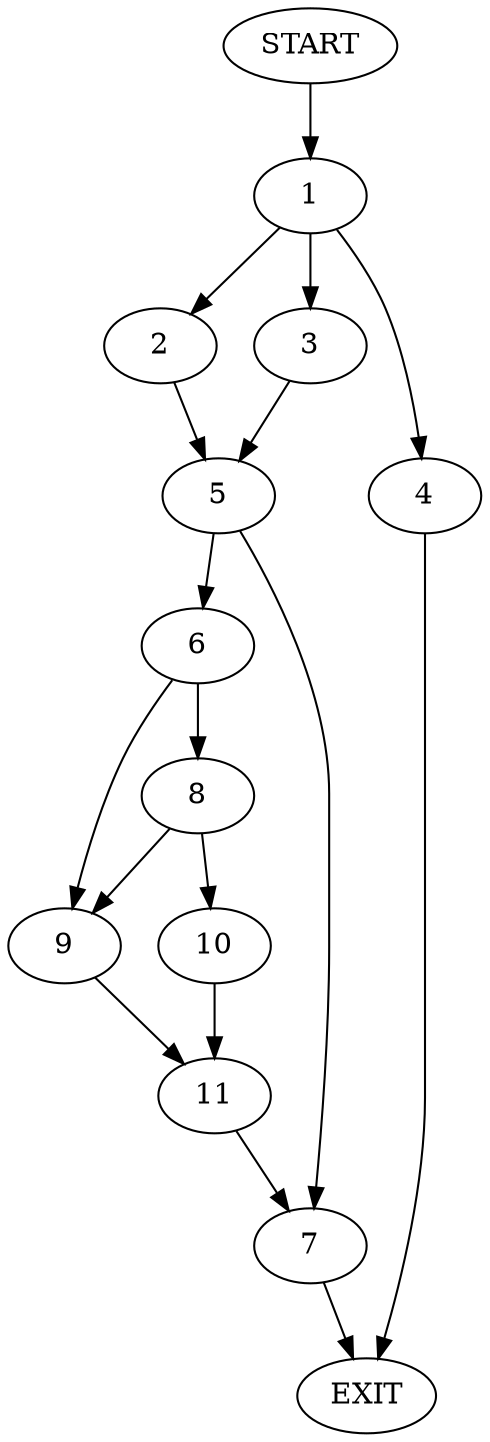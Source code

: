 digraph {
0 [label="START"];
1;
2;
3;
4;
5;
6;
7;
8;
9;
10;
11;
12 [label="EXIT"];
0 -> 1;
1 -> 2;
1 -> 3;
1 -> 4;
3 -> 5;
4 -> 12;
2 -> 5;
5 -> 6;
5 -> 7;
6 -> 8;
6 -> 9;
7 -> 12;
8 -> 10;
8 -> 9;
9 -> 11;
10 -> 11;
11 -> 7;
}